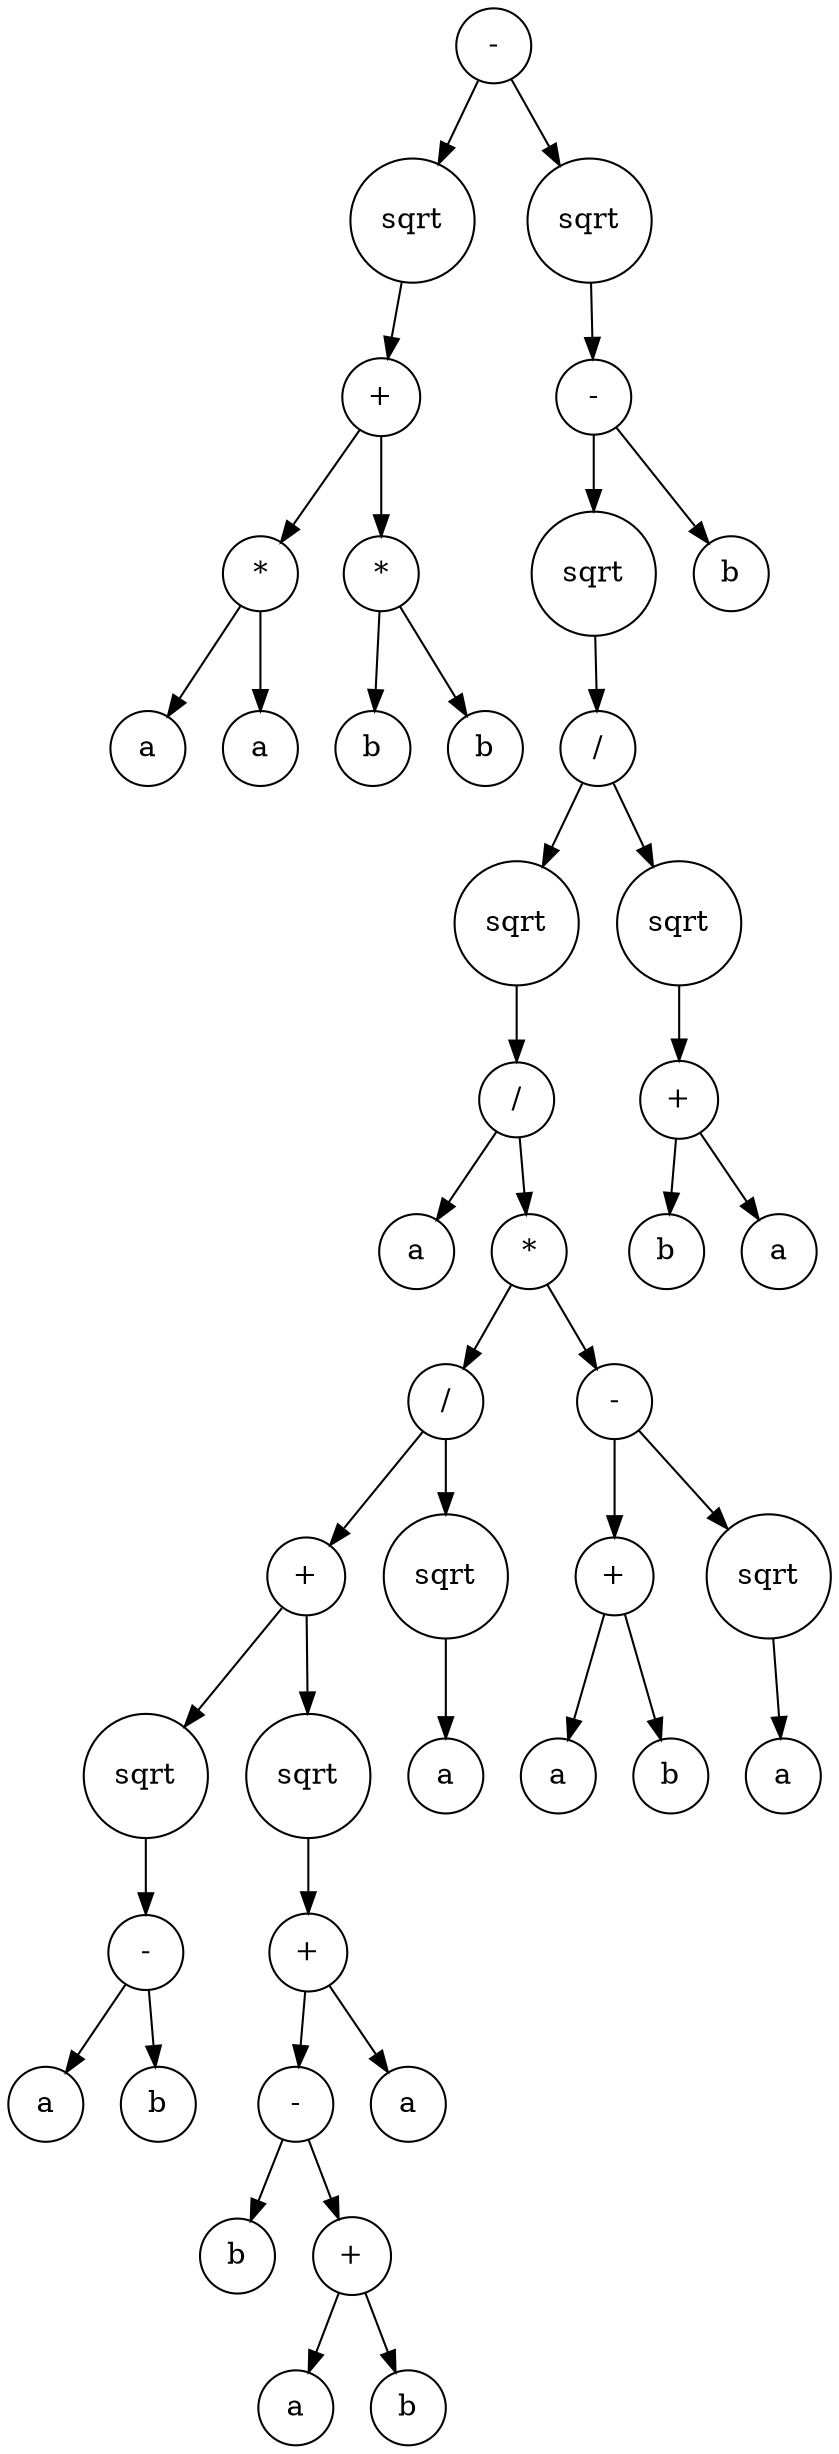 digraph g {
graph [ordering=out];
node [shape=circle];
n[label = "-"];
n0[label = "sqrt"];
n00[label = "+"];
n000[label = "*"];
n0000[label = "a"];
n000 -> n0000;
n0001[label = "a"];
n000 -> n0001;
n00 -> n000;
n001[label = "*"];
n0010[label = "b"];
n001 -> n0010;
n0011[label = "b"];
n001 -> n0011;
n00 -> n001;
n0 -> n00;
n -> n0;
n1[label = "sqrt"];
n10[label = "-"];
n100[label = "sqrt"];
n1000[label = "/"];
n10000[label = "sqrt"];
n100000[label = "/"];
n1000000[label = "a"];
n100000 -> n1000000;
n1000001[label = "*"];
n10000010[label = "/"];
n100000100[label = "+"];
n1000001000[label = "sqrt"];
n10000010000[label = "-"];
n100000100000[label = "a"];
n10000010000 -> n100000100000;
n100000100001[label = "b"];
n10000010000 -> n100000100001;
n1000001000 -> n10000010000;
n100000100 -> n1000001000;
n1000001001[label = "sqrt"];
n10000010010[label = "+"];
n100000100100[label = "-"];
n1000001001000[label = "b"];
n100000100100 -> n1000001001000;
n1000001001001[label = "+"];
n10000010010010[label = "a"];
n1000001001001 -> n10000010010010;
n10000010010011[label = "b"];
n1000001001001 -> n10000010010011;
n100000100100 -> n1000001001001;
n10000010010 -> n100000100100;
n100000100101[label = "a"];
n10000010010 -> n100000100101;
n1000001001 -> n10000010010;
n100000100 -> n1000001001;
n10000010 -> n100000100;
n100000101[label = "sqrt"];
n1000001010[label = "a"];
n100000101 -> n1000001010;
n10000010 -> n100000101;
n1000001 -> n10000010;
n10000011[label = "-"];
n100000110[label = "+"];
n1000001100[label = "a"];
n100000110 -> n1000001100;
n1000001101[label = "b"];
n100000110 -> n1000001101;
n10000011 -> n100000110;
n100000111[label = "sqrt"];
n1000001110[label = "a"];
n100000111 -> n1000001110;
n10000011 -> n100000111;
n1000001 -> n10000011;
n100000 -> n1000001;
n10000 -> n100000;
n1000 -> n10000;
n10001[label = "sqrt"];
n100010[label = "+"];
n1000100[label = "b"];
n100010 -> n1000100;
n1000101[label = "a"];
n100010 -> n1000101;
n10001 -> n100010;
n1000 -> n10001;
n100 -> n1000;
n10 -> n100;
n101[label = "b"];
n10 -> n101;
n1 -> n10;
n -> n1;
}
